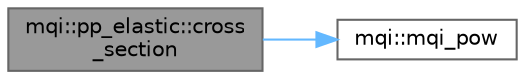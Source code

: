 digraph "mqi::pp_elastic::cross_section"
{
 // LATEX_PDF_SIZE
  bgcolor="transparent";
  edge [fontname=Helvetica,fontsize=10,labelfontname=Helvetica,labelfontsize=10];
  node [fontname=Helvetica,fontsize=10,shape=box,height=0.2,width=0.4];
  rankdir="LR";
  Node1 [id="Node000001",label="mqi::pp_elastic::cross\l_section",height=0.2,width=0.4,color="gray40", fillcolor="grey60", style="filled", fontcolor="black",tooltip="Calculates the macroscopic cross-section for p-p elastic scattering."];
  Node1 -> Node2 [id="edge1_Node000001_Node000002",color="steelblue1",style="solid",tooltip=" "];
  Node2 [id="Node000002",label="mqi::mqi_pow",height=0.2,width=0.4,color="grey40", fillcolor="white", style="filled",URL="$namespacemqi.html#a3da16fe5ac4fb84d05d6d1620464667e",tooltip="Calculates a number raised to a power. Wrapper for pow or powf."];
}
